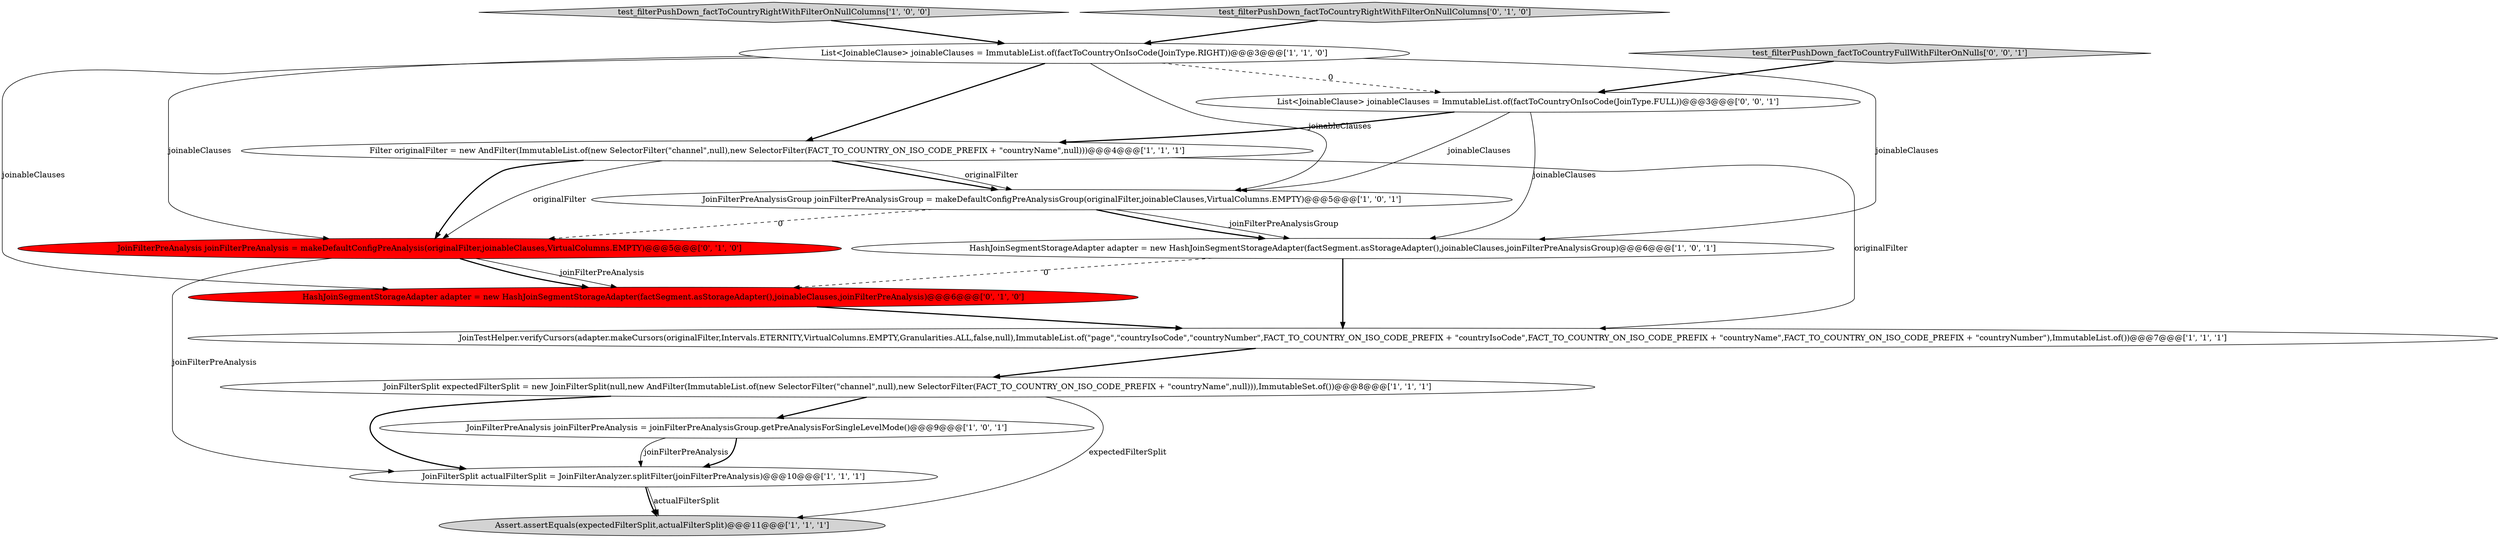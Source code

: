 digraph {
10 [style = filled, label = "HashJoinSegmentStorageAdapter adapter = new HashJoinSegmentStorageAdapter(factSegment.asStorageAdapter(),joinableClauses,joinFilterPreAnalysis)@@@6@@@['0', '1', '0']", fillcolor = red, shape = ellipse image = "AAA1AAABBB2BBB"];
6 [style = filled, label = "JoinFilterPreAnalysis joinFilterPreAnalysis = joinFilterPreAnalysisGroup.getPreAnalysisForSingleLevelMode()@@@9@@@['1', '0', '1']", fillcolor = white, shape = ellipse image = "AAA0AAABBB1BBB"];
3 [style = filled, label = "List<JoinableClause> joinableClauses = ImmutableList.of(factToCountryOnIsoCode(JoinType.RIGHT))@@@3@@@['1', '1', '0']", fillcolor = white, shape = ellipse image = "AAA0AAABBB1BBB"];
2 [style = filled, label = "JoinTestHelper.verifyCursors(adapter.makeCursors(originalFilter,Intervals.ETERNITY,VirtualColumns.EMPTY,Granularities.ALL,false,null),ImmutableList.of(\"page\",\"countryIsoCode\",\"countryNumber\",FACT_TO_COUNTRY_ON_ISO_CODE_PREFIX + \"countryIsoCode\",FACT_TO_COUNTRY_ON_ISO_CODE_PREFIX + \"countryName\",FACT_TO_COUNTRY_ON_ISO_CODE_PREFIX + \"countryNumber\"),ImmutableList.of())@@@7@@@['1', '1', '1']", fillcolor = white, shape = ellipse image = "AAA0AAABBB1BBB"];
5 [style = filled, label = "Assert.assertEquals(expectedFilterSplit,actualFilterSplit)@@@11@@@['1', '1', '1']", fillcolor = lightgray, shape = ellipse image = "AAA0AAABBB1BBB"];
9 [style = filled, label = "Filter originalFilter = new AndFilter(ImmutableList.of(new SelectorFilter(\"channel\",null),new SelectorFilter(FACT_TO_COUNTRY_ON_ISO_CODE_PREFIX + \"countryName\",null)))@@@4@@@['1', '1', '1']", fillcolor = white, shape = ellipse image = "AAA0AAABBB1BBB"];
8 [style = filled, label = "test_filterPushDown_factToCountryRightWithFilterOnNullColumns['1', '0', '0']", fillcolor = lightgray, shape = diamond image = "AAA0AAABBB1BBB"];
11 [style = filled, label = "JoinFilterPreAnalysis joinFilterPreAnalysis = makeDefaultConfigPreAnalysis(originalFilter,joinableClauses,VirtualColumns.EMPTY)@@@5@@@['0', '1', '0']", fillcolor = red, shape = ellipse image = "AAA1AAABBB2BBB"];
0 [style = filled, label = "HashJoinSegmentStorageAdapter adapter = new HashJoinSegmentStorageAdapter(factSegment.asStorageAdapter(),joinableClauses,joinFilterPreAnalysisGroup)@@@6@@@['1', '0', '1']", fillcolor = white, shape = ellipse image = "AAA0AAABBB1BBB"];
4 [style = filled, label = "JoinFilterSplit actualFilterSplit = JoinFilterAnalyzer.splitFilter(joinFilterPreAnalysis)@@@10@@@['1', '1', '1']", fillcolor = white, shape = ellipse image = "AAA0AAABBB1BBB"];
12 [style = filled, label = "test_filterPushDown_factToCountryRightWithFilterOnNullColumns['0', '1', '0']", fillcolor = lightgray, shape = diamond image = "AAA0AAABBB2BBB"];
13 [style = filled, label = "List<JoinableClause> joinableClauses = ImmutableList.of(factToCountryOnIsoCode(JoinType.FULL))@@@3@@@['0', '0', '1']", fillcolor = white, shape = ellipse image = "AAA0AAABBB3BBB"];
1 [style = filled, label = "JoinFilterSplit expectedFilterSplit = new JoinFilterSplit(null,new AndFilter(ImmutableList.of(new SelectorFilter(\"channel\",null),new SelectorFilter(FACT_TO_COUNTRY_ON_ISO_CODE_PREFIX + \"countryName\",null))),ImmutableSet.of())@@@8@@@['1', '1', '1']", fillcolor = white, shape = ellipse image = "AAA0AAABBB1BBB"];
14 [style = filled, label = "test_filterPushDown_factToCountryFullWithFilterOnNulls['0', '0', '1']", fillcolor = lightgray, shape = diamond image = "AAA0AAABBB3BBB"];
7 [style = filled, label = "JoinFilterPreAnalysisGroup joinFilterPreAnalysisGroup = makeDefaultConfigPreAnalysisGroup(originalFilter,joinableClauses,VirtualColumns.EMPTY)@@@5@@@['1', '0', '1']", fillcolor = white, shape = ellipse image = "AAA0AAABBB1BBB"];
1->4 [style = bold, label=""];
9->11 [style = bold, label=""];
2->1 [style = bold, label=""];
11->10 [style = solid, label="joinFilterPreAnalysis"];
9->2 [style = solid, label="originalFilter"];
0->2 [style = bold, label=""];
8->3 [style = bold, label=""];
11->4 [style = solid, label="joinFilterPreAnalysis"];
1->5 [style = solid, label="expectedFilterSplit"];
7->11 [style = dashed, label="0"];
9->11 [style = solid, label="originalFilter"];
7->0 [style = bold, label=""];
6->4 [style = solid, label="joinFilterPreAnalysis"];
4->5 [style = solid, label="actualFilterSplit"];
9->7 [style = bold, label=""];
3->7 [style = solid, label="joinableClauses"];
3->13 [style = dashed, label="0"];
7->0 [style = solid, label="joinFilterPreAnalysisGroup"];
3->0 [style = solid, label="joinableClauses"];
0->10 [style = dashed, label="0"];
3->9 [style = bold, label=""];
6->4 [style = bold, label=""];
9->7 [style = solid, label="originalFilter"];
1->6 [style = bold, label=""];
3->11 [style = solid, label="joinableClauses"];
11->10 [style = bold, label=""];
13->0 [style = solid, label="joinableClauses"];
10->2 [style = bold, label=""];
12->3 [style = bold, label=""];
13->9 [style = bold, label=""];
14->13 [style = bold, label=""];
13->7 [style = solid, label="joinableClauses"];
4->5 [style = bold, label=""];
3->10 [style = solid, label="joinableClauses"];
}
